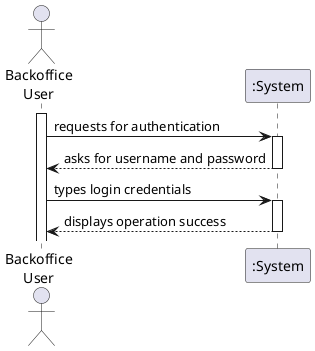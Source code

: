 @startuml
'https://plantuml.com/sequence-diagram

actor "Backoffice\nUser" as Employee
participant ":System" as System

activate Employee

    Employee -> System : requests for authentication
    activate System

        System --> Employee : asks for username and password
    deactivate System

    Employee -> System : types login credentials
    activate System

        System --> Employee : displays operation success
    deactivate System
@enduml